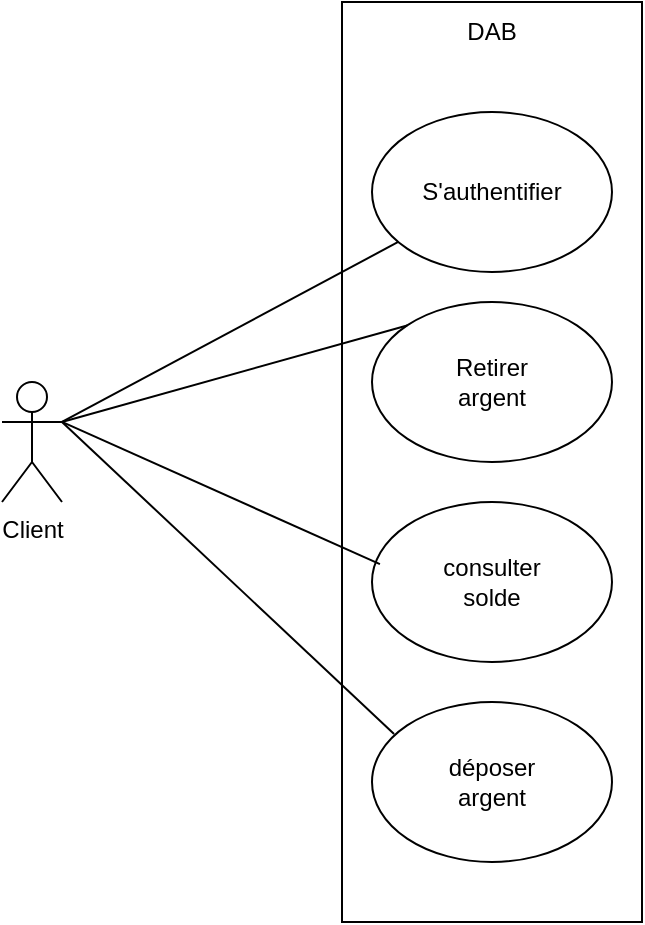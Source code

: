 <mxfile version="24.7.16">
  <diagram name="Page-1" id="ok4o0Kv7bNv_8W3ngVij">
    <mxGraphModel dx="758" dy="766" grid="1" gridSize="10" guides="1" tooltips="1" connect="1" arrows="1" fold="1" page="1" pageScale="1" pageWidth="827" pageHeight="1169" math="0" shadow="0">
      <root>
        <mxCell id="0" />
        <mxCell id="1" parent="0" />
        <mxCell id="wt9g7eq3BOetHxJ-n1tp-10" value="" style="rounded=0;whiteSpace=wrap;html=1;" vertex="1" parent="1">
          <mxGeometry x="360" y="240" width="150" height="460" as="geometry" />
        </mxCell>
        <mxCell id="wt9g7eq3BOetHxJ-n1tp-1" value="Client" style="shape=umlActor;verticalLabelPosition=bottom;verticalAlign=top;html=1;outlineConnect=0;" vertex="1" parent="1">
          <mxGeometry x="190" y="430" width="30" height="60" as="geometry" />
        </mxCell>
        <mxCell id="wt9g7eq3BOetHxJ-n1tp-4" value="" style="ellipse;whiteSpace=wrap;html=1;" vertex="1" parent="1">
          <mxGeometry x="375" y="390" width="120" height="80" as="geometry" />
        </mxCell>
        <mxCell id="wt9g7eq3BOetHxJ-n1tp-5" value="" style="ellipse;whiteSpace=wrap;html=1;" vertex="1" parent="1">
          <mxGeometry x="375" y="490" width="120" height="80" as="geometry" />
        </mxCell>
        <mxCell id="wt9g7eq3BOetHxJ-n1tp-6" value="" style="ellipse;whiteSpace=wrap;html=1;" vertex="1" parent="1">
          <mxGeometry x="375" y="590" width="120" height="80" as="geometry" />
        </mxCell>
        <mxCell id="wt9g7eq3BOetHxJ-n1tp-7" value="Retirer argent" style="text;html=1;align=center;verticalAlign=middle;whiteSpace=wrap;rounded=0;" vertex="1" parent="1">
          <mxGeometry x="405" y="415" width="60" height="30" as="geometry" />
        </mxCell>
        <mxCell id="wt9g7eq3BOetHxJ-n1tp-8" value="consulter solde" style="text;html=1;align=center;verticalAlign=middle;whiteSpace=wrap;rounded=0;" vertex="1" parent="1">
          <mxGeometry x="405" y="515" width="60" height="30" as="geometry" />
        </mxCell>
        <mxCell id="wt9g7eq3BOetHxJ-n1tp-9" value="déposer argent" style="text;html=1;align=center;verticalAlign=middle;whiteSpace=wrap;rounded=0;" vertex="1" parent="1">
          <mxGeometry x="405" y="615" width="60" height="30" as="geometry" />
        </mxCell>
        <mxCell id="wt9g7eq3BOetHxJ-n1tp-11" value="DAB" style="text;html=1;align=center;verticalAlign=middle;whiteSpace=wrap;rounded=0;" vertex="1" parent="1">
          <mxGeometry x="405" y="240" width="60" height="30" as="geometry" />
        </mxCell>
        <mxCell id="wt9g7eq3BOetHxJ-n1tp-12" value="" style="ellipse;whiteSpace=wrap;html=1;" vertex="1" parent="1">
          <mxGeometry x="375" y="295" width="120" height="80" as="geometry" />
        </mxCell>
        <mxCell id="wt9g7eq3BOetHxJ-n1tp-13" value="S&#39;authentifier" style="text;html=1;align=center;verticalAlign=middle;whiteSpace=wrap;rounded=0;" vertex="1" parent="1">
          <mxGeometry x="405" y="320" width="60" height="30" as="geometry" />
        </mxCell>
        <mxCell id="wt9g7eq3BOetHxJ-n1tp-14" value="" style="endArrow=none;html=1;rounded=0;exitX=1;exitY=0.333;exitDx=0;exitDy=0;exitPerimeter=0;" edge="1" parent="1" source="wt9g7eq3BOetHxJ-n1tp-1" target="wt9g7eq3BOetHxJ-n1tp-12">
          <mxGeometry width="50" height="50" relative="1" as="geometry">
            <mxPoint x="580" y="410" as="sourcePoint" />
            <mxPoint x="630" y="360" as="targetPoint" />
            <Array as="points" />
          </mxGeometry>
        </mxCell>
        <mxCell id="wt9g7eq3BOetHxJ-n1tp-21" value="" style="endArrow=none;html=1;rounded=0;exitX=1;exitY=0.333;exitDx=0;exitDy=0;exitPerimeter=0;entryX=0;entryY=0;entryDx=0;entryDy=0;" edge="1" parent="1" source="wt9g7eq3BOetHxJ-n1tp-1" target="wt9g7eq3BOetHxJ-n1tp-4">
          <mxGeometry width="50" height="50" relative="1" as="geometry">
            <mxPoint x="310" y="325" as="sourcePoint" />
            <mxPoint x="386" y="336" as="targetPoint" />
            <Array as="points" />
          </mxGeometry>
        </mxCell>
        <mxCell id="wt9g7eq3BOetHxJ-n1tp-22" value="" style="endArrow=none;html=1;rounded=0;exitX=1;exitY=0.333;exitDx=0;exitDy=0;exitPerimeter=0;entryX=0.092;entryY=0.2;entryDx=0;entryDy=0;entryPerimeter=0;" edge="1" parent="1" source="wt9g7eq3BOetHxJ-n1tp-1" target="wt9g7eq3BOetHxJ-n1tp-6">
          <mxGeometry width="50" height="50" relative="1" as="geometry">
            <mxPoint x="320" y="335" as="sourcePoint" />
            <mxPoint x="396" y="346" as="targetPoint" />
            <Array as="points" />
          </mxGeometry>
        </mxCell>
        <mxCell id="wt9g7eq3BOetHxJ-n1tp-23" value="" style="endArrow=none;html=1;rounded=0;exitX=1;exitY=0.333;exitDx=0;exitDy=0;exitPerimeter=0;entryX=0.033;entryY=0.388;entryDx=0;entryDy=0;entryPerimeter=0;" edge="1" parent="1" source="wt9g7eq3BOetHxJ-n1tp-1" target="wt9g7eq3BOetHxJ-n1tp-5">
          <mxGeometry width="50" height="50" relative="1" as="geometry">
            <mxPoint x="310" y="400" as="sourcePoint" />
            <mxPoint x="386" y="411" as="targetPoint" />
            <Array as="points" />
          </mxGeometry>
        </mxCell>
      </root>
    </mxGraphModel>
  </diagram>
</mxfile>
